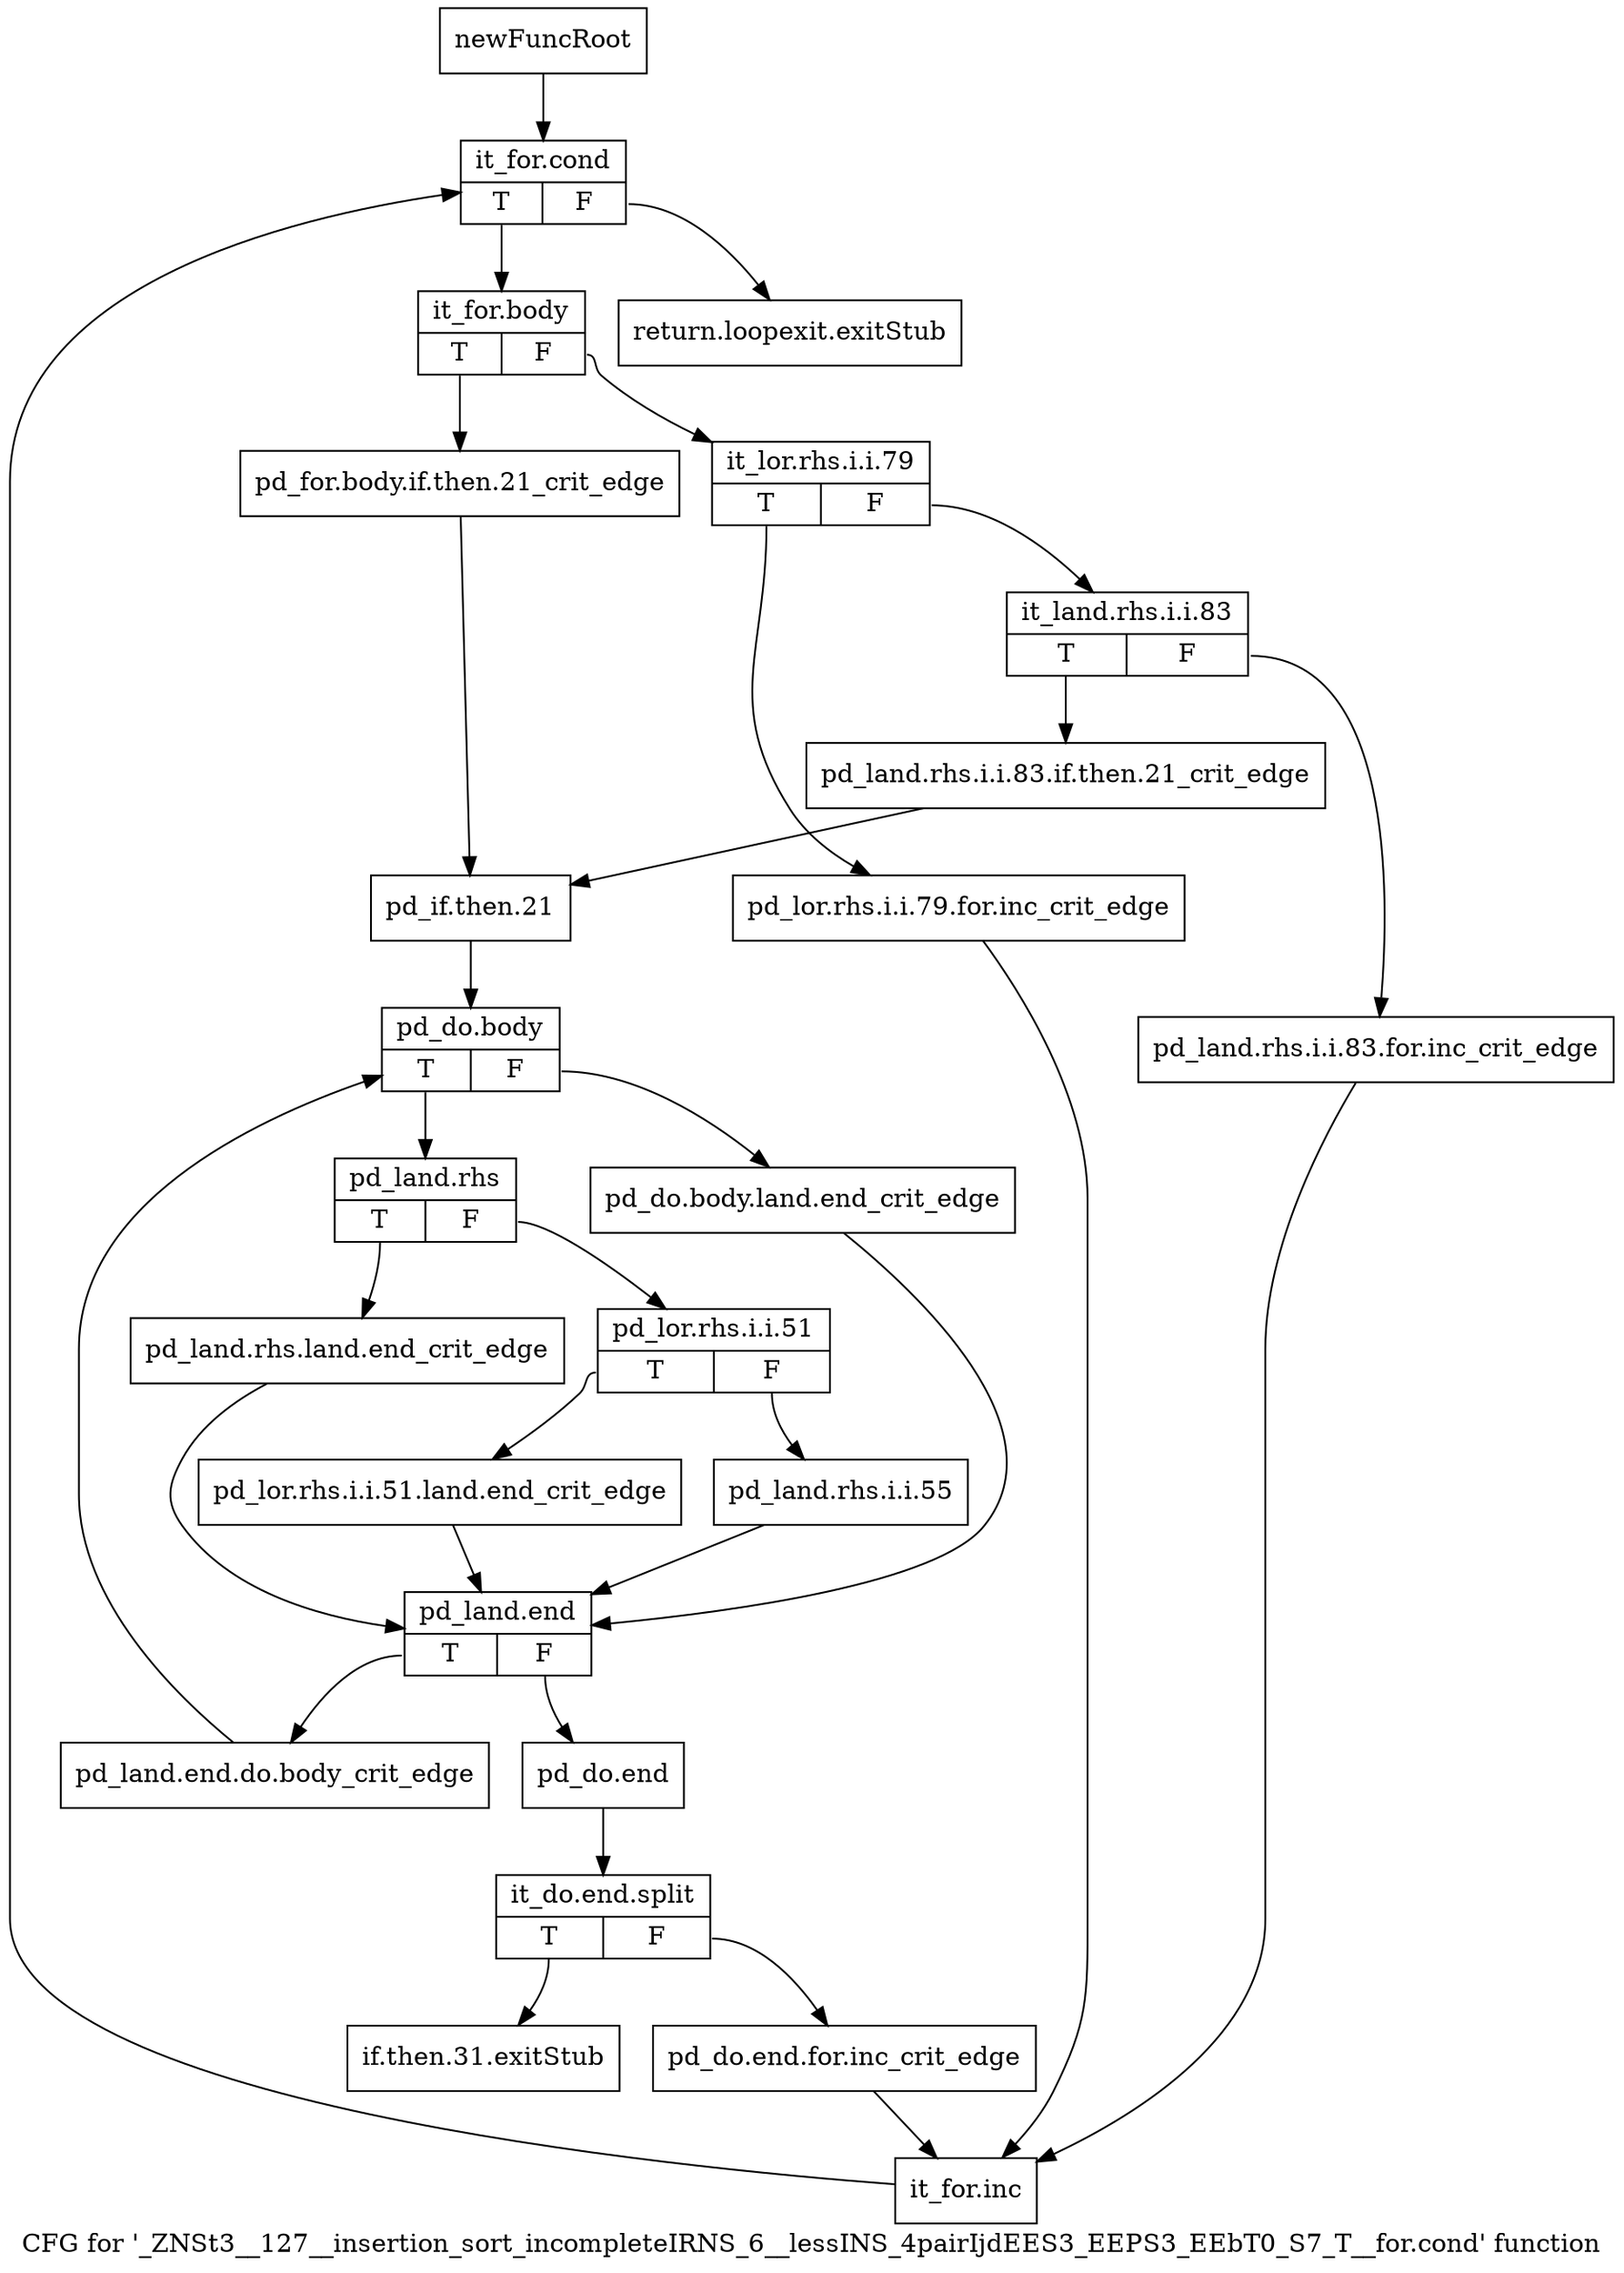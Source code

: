 digraph "CFG for '_ZNSt3__127__insertion_sort_incompleteIRNS_6__lessINS_4pairIjdEES3_EEPS3_EEbT0_S7_T__for.cond' function" {
	label="CFG for '_ZNSt3__127__insertion_sort_incompleteIRNS_6__lessINS_4pairIjdEES3_EEPS3_EEbT0_S7_T__for.cond' function";

	Node0x8f288f0 [shape=record,label="{newFuncRoot}"];
	Node0x8f288f0 -> Node0x8f289e0;
	Node0x8f28940 [shape=record,label="{return.loopexit.exitStub}"];
	Node0x8f28990 [shape=record,label="{if.then.31.exitStub}"];
	Node0x8f289e0 [shape=record,label="{it_for.cond|{<s0>T|<s1>F}}"];
	Node0x8f289e0:s0 -> Node0x8f28a30;
	Node0x8f289e0:s1 -> Node0x8f28940;
	Node0x8f28a30 [shape=record,label="{it_for.body|{<s0>T|<s1>F}}"];
	Node0x8f28a30:s0 -> Node0x8f28f10;
	Node0x8f28a30:s1 -> Node0x8f28a80;
	Node0x8f28a80 [shape=record,label="{it_lor.rhs.i.i.79|{<s0>T|<s1>F}}"];
	Node0x8f28a80:s0 -> Node0x8f28ec0;
	Node0x8f28a80:s1 -> Node0x8f28ad0;
	Node0x8f28ad0 [shape=record,label="{it_land.rhs.i.i.83|{<s0>T|<s1>F}}"];
	Node0x8f28ad0:s0 -> Node0x8f28e70;
	Node0x8f28ad0:s1 -> Node0x8f28b20;
	Node0x8f28b20 [shape=record,label="{pd_land.rhs.i.i.83.for.inc_crit_edge}"];
	Node0x8f28b20 -> Node0x8f292d0;
	Node0x8f28e70 [shape=record,label="{pd_land.rhs.i.i.83.if.then.21_crit_edge}"];
	Node0x8f28e70 -> Node0x8f28f60;
	Node0x8f28ec0 [shape=record,label="{pd_lor.rhs.i.i.79.for.inc_crit_edge}"];
	Node0x8f28ec0 -> Node0x8f292d0;
	Node0x8f28f10 [shape=record,label="{pd_for.body.if.then.21_crit_edge}"];
	Node0x8f28f10 -> Node0x8f28f60;
	Node0x8f28f60 [shape=record,label="{pd_if.then.21}"];
	Node0x8f28f60 -> Node0x8f28fb0;
	Node0x8f28fb0 [shape=record,label="{pd_do.body|{<s0>T|<s1>F}}"];
	Node0x8f28fb0:s0 -> Node0x8f29050;
	Node0x8f28fb0:s1 -> Node0x8f29000;
	Node0x8f29000 [shape=record,label="{pd_do.body.land.end_crit_edge}"];
	Node0x8f29000 -> Node0x8f291e0;
	Node0x8f29050 [shape=record,label="{pd_land.rhs|{<s0>T|<s1>F}}"];
	Node0x8f29050:s0 -> Node0x8f29190;
	Node0x8f29050:s1 -> Node0x8f290a0;
	Node0x8f290a0 [shape=record,label="{pd_lor.rhs.i.i.51|{<s0>T|<s1>F}}"];
	Node0x8f290a0:s0 -> Node0x8f29140;
	Node0x8f290a0:s1 -> Node0x8f290f0;
	Node0x8f290f0 [shape=record,label="{pd_land.rhs.i.i.55}"];
	Node0x8f290f0 -> Node0x8f291e0;
	Node0x8f29140 [shape=record,label="{pd_lor.rhs.i.i.51.land.end_crit_edge}"];
	Node0x8f29140 -> Node0x8f291e0;
	Node0x8f29190 [shape=record,label="{pd_land.rhs.land.end_crit_edge}"];
	Node0x8f29190 -> Node0x8f291e0;
	Node0x8f291e0 [shape=record,label="{pd_land.end|{<s0>T|<s1>F}}"];
	Node0x8f291e0:s0 -> Node0x8f29320;
	Node0x8f291e0:s1 -> Node0x8f29230;
	Node0x8f29230 [shape=record,label="{pd_do.end}"];
	Node0x8f29230 -> Node0xc5ae590;
	Node0xc5ae590 [shape=record,label="{it_do.end.split|{<s0>T|<s1>F}}"];
	Node0xc5ae590:s0 -> Node0x8f28990;
	Node0xc5ae590:s1 -> Node0x8f29280;
	Node0x8f29280 [shape=record,label="{pd_do.end.for.inc_crit_edge}"];
	Node0x8f29280 -> Node0x8f292d0;
	Node0x8f292d0 [shape=record,label="{it_for.inc}"];
	Node0x8f292d0 -> Node0x8f289e0;
	Node0x8f29320 [shape=record,label="{pd_land.end.do.body_crit_edge}"];
	Node0x8f29320 -> Node0x8f28fb0;
}

